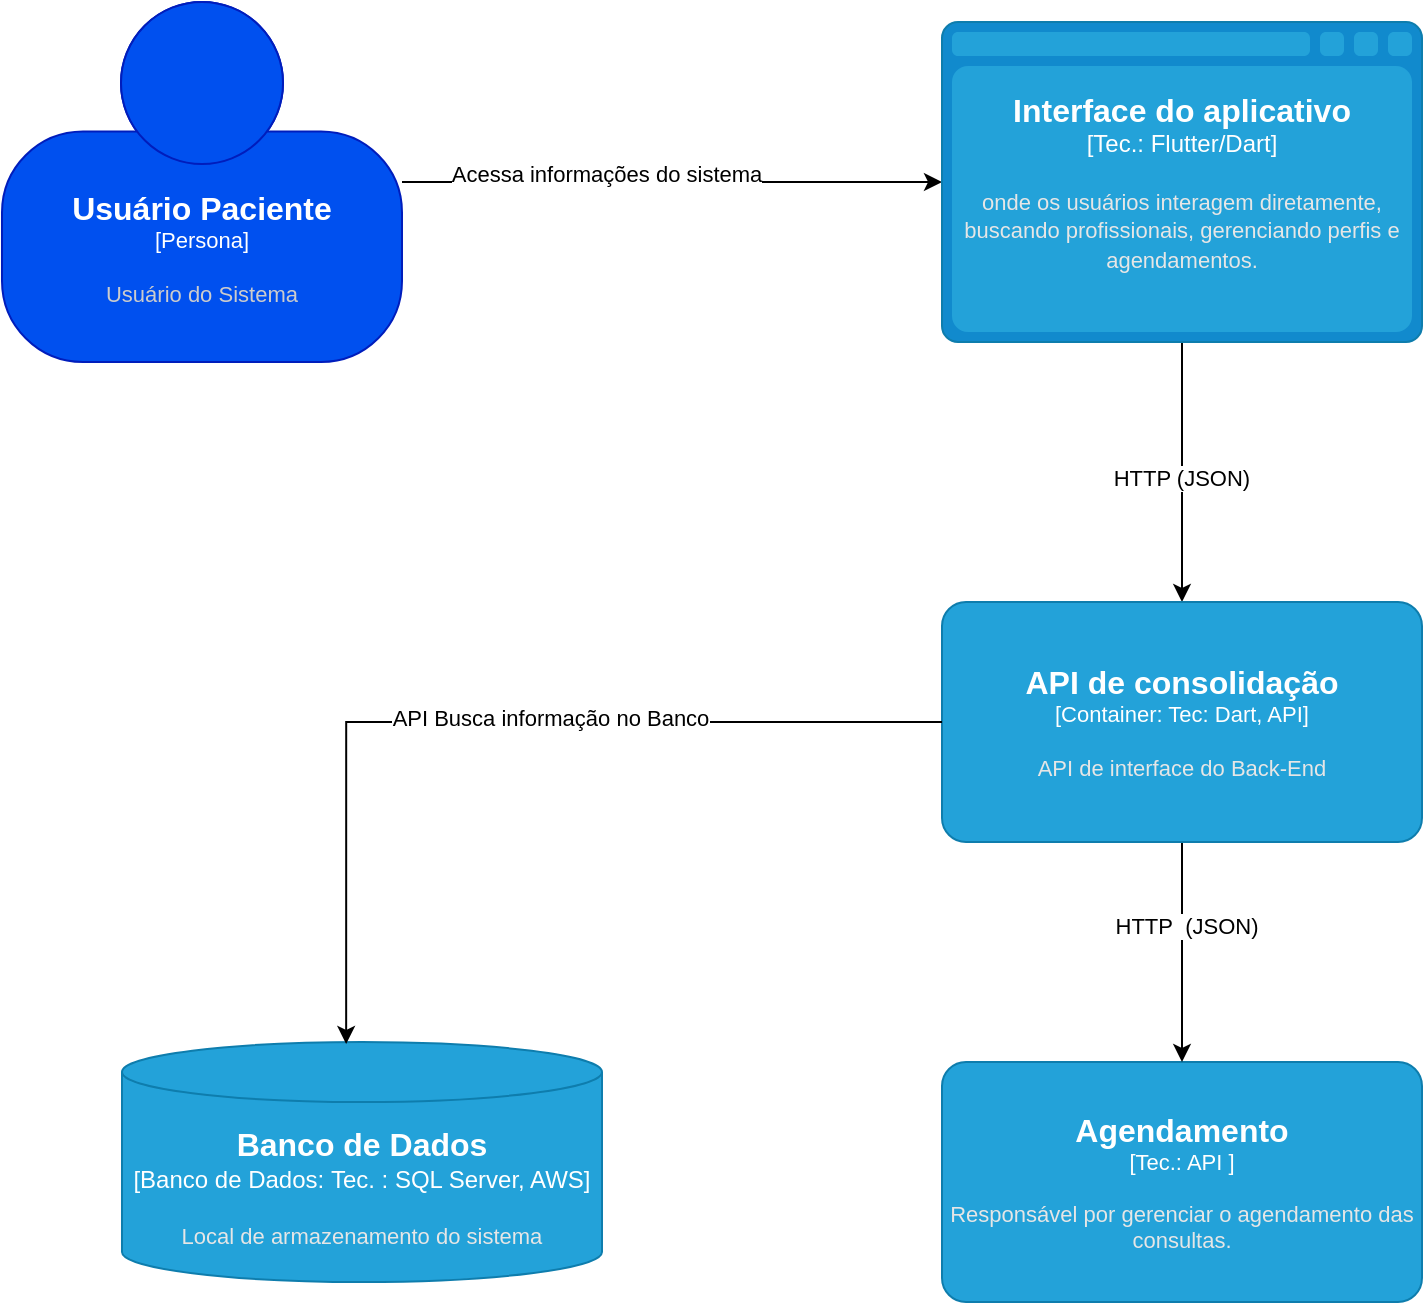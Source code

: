 <mxfile version="24.7.16">
  <diagram name="Página-1" id="Q2ozTcVwoADJJKUGsbL5">
    <mxGraphModel dx="1434" dy="1913" grid="1" gridSize="10" guides="1" tooltips="1" connect="1" arrows="1" fold="1" page="1" pageScale="1" pageWidth="827" pageHeight="1169" math="0" shadow="0">
      <root>
        <mxCell id="0" />
        <mxCell id="1" parent="0" />
        <mxCell id="va3zuWsxkhMCg-mi4iTv-41" style="edgeStyle=orthogonalEdgeStyle;rounded=0;orthogonalLoop=1;jettySize=auto;html=1;" parent="1" source="va3zuWsxkhMCg-mi4iTv-21" target="va3zuWsxkhMCg-mi4iTv-28" edge="1">
          <mxGeometry relative="1" as="geometry" />
        </mxCell>
        <mxCell id="va3zuWsxkhMCg-mi4iTv-42" value="Acessa informações do sistema" style="edgeLabel;html=1;align=center;verticalAlign=middle;resizable=0;points=[];" parent="va3zuWsxkhMCg-mi4iTv-41" vertex="1" connectable="0">
          <mxGeometry x="-0.244" y="4" relative="1" as="geometry">
            <mxPoint as="offset" />
          </mxGeometry>
        </mxCell>
        <object placeholders="1" c4Name="Usuário Paciente" c4Type="Persona" c4Description="Usuário do Sistema" label="&lt;font style=&quot;font-size: 16px&quot;&gt;&lt;b&gt;%c4Name%&lt;/b&gt;&lt;/font&gt;&lt;div&gt;[%c4Type%]&lt;/div&gt;&lt;br&gt;&lt;div&gt;&lt;font style=&quot;font-size: 11px&quot;&gt;&lt;font color=&quot;#cccccc&quot;&gt;%c4Description%&lt;/font&gt;&lt;/div&gt;" id="va3zuWsxkhMCg-mi4iTv-21">
          <mxCell style="html=1;fontSize=11;dashed=0;whiteSpace=wrap;fillColor=#0050ef;strokeColor=#001DBC;shape=mxgraph.c4.person2;align=center;metaEdit=1;points=[[0.5,0,0],[1,0.5,0],[1,0.75,0],[0.75,1,0],[0.5,1,0],[0.25,1,0],[0,0.75,0],[0,0.5,0]];resizable=0;fontColor=#ffffff;" parent="1" vertex="1">
            <mxGeometry x="100" y="-1020" width="200" height="180" as="geometry" />
          </mxCell>
        </object>
        <mxCell id="va3zuWsxkhMCg-mi4iTv-44" style="edgeStyle=orthogonalEdgeStyle;rounded=0;orthogonalLoop=1;jettySize=auto;html=1;" parent="1" source="va3zuWsxkhMCg-mi4iTv-28" target="va3zuWsxkhMCg-mi4iTv-43" edge="1">
          <mxGeometry relative="1" as="geometry" />
        </mxCell>
        <mxCell id="va3zuWsxkhMCg-mi4iTv-45" value="HTTP (JSON)&amp;nbsp;" style="edgeLabel;html=1;align=center;verticalAlign=middle;resizable=0;points=[];" parent="va3zuWsxkhMCg-mi4iTv-44" vertex="1" connectable="0">
          <mxGeometry x="0.036" y="1" relative="1" as="geometry">
            <mxPoint as="offset" />
          </mxGeometry>
        </mxCell>
        <object placeholders="1" c4Type="Interface do aplicativo" c4Container="Tec." c4Technology="Flutter/Dart" c4Description="onde os usuários interagem diretamente, buscando profissionais, gerenciando perfis e agendamentos." label="&lt;font style=&quot;font-size: 16px&quot;&gt;&lt;b&gt;%c4Type%&lt;/b&gt;&lt;/font&gt;&lt;div&gt;[%c4Container%:&amp;nbsp;%c4Technology%]&lt;/div&gt;&lt;br&gt;&lt;div&gt;&lt;font style=&quot;font-size: 11px&quot;&gt;&lt;font color=&quot;#E6E6E6&quot;&gt;%c4Description%&lt;/font&gt;&lt;/div&gt;" id="va3zuWsxkhMCg-mi4iTv-28">
          <mxCell style="shape=mxgraph.c4.webBrowserContainer2;whiteSpace=wrap;html=1;boundedLbl=1;rounded=0;labelBackgroundColor=none;strokeColor=#118ACD;fillColor=#23A2D9;strokeColor=#118ACD;strokeColor2=#0E7DAD;fontSize=12;fontColor=#ffffff;align=center;metaEdit=1;points=[[0.5,0,0],[1,0.25,0],[1,0.5,0],[1,0.75,0],[0.5,1,0],[0,0.75,0],[0,0.5,0],[0,0.25,0]];resizable=0;" parent="1" vertex="1">
            <mxGeometry x="570" y="-1010" width="240" height="160" as="geometry" />
          </mxCell>
        </object>
        <object placeholders="1" c4Type="Banco de Dados" c4Container="Banco de Dados" c4Technology="Tec. : SQL Server, AWS" c4Description="Local de armazenamento do sistema" label="&lt;font style=&quot;font-size: 16px&quot;&gt;&lt;b&gt;%c4Type%&lt;/b&gt;&lt;/font&gt;&lt;div&gt;[%c4Container%:&amp;nbsp;%c4Technology%]&lt;/div&gt;&lt;br&gt;&lt;div&gt;&lt;font style=&quot;font-size: 11px&quot;&gt;&lt;font color=&quot;#E6E6E6&quot;&gt;%c4Description%&lt;/font&gt;&lt;/div&gt;" id="va3zuWsxkhMCg-mi4iTv-31">
          <mxCell style="shape=cylinder3;size=15;whiteSpace=wrap;html=1;boundedLbl=1;rounded=0;labelBackgroundColor=none;fillColor=#23A2D9;fontSize=12;fontColor=#ffffff;align=center;strokeColor=#0E7DAD;metaEdit=1;points=[[0.5,0,0],[1,0.25,0],[1,0.5,0],[1,0.75,0],[0.5,1,0],[0,0.75,0],[0,0.5,0],[0,0.25,0]];resizable=0;" parent="1" vertex="1">
            <mxGeometry x="160" y="-500" width="240" height="120" as="geometry" />
          </mxCell>
        </object>
        <object placeholders="1" c4Name="Agendamento" c4Type="Tec." c4Technology="API " c4Description="Responsável por gerenciar o agendamento das consultas." label="&lt;font style=&quot;font-size: 16px&quot;&gt;&lt;b&gt;%c4Name%&lt;/b&gt;&lt;/font&gt;&lt;div&gt;[%c4Type%: %c4Technology%]&lt;/div&gt;&lt;br&gt;&lt;div&gt;&lt;font style=&quot;font-size: 11px&quot;&gt;&lt;font color=&quot;#E6E6E6&quot;&gt;%c4Description%&lt;/font&gt;&lt;/div&gt;" id="va3zuWsxkhMCg-mi4iTv-35">
          <mxCell style="rounded=1;whiteSpace=wrap;html=1;fontSize=11;labelBackgroundColor=none;fillColor=#23A2D9;fontColor=#ffffff;align=center;arcSize=10;strokeColor=#0E7DAD;metaEdit=1;resizable=0;points=[[0.25,0,0],[0.5,0,0],[0.75,0,0],[1,0.25,0],[1,0.5,0],[1,0.75,0],[0.75,1,0],[0.5,1,0],[0.25,1,0],[0,0.75,0],[0,0.5,0],[0,0.25,0]];" parent="1" vertex="1">
            <mxGeometry x="570" y="-490" width="240" height="120" as="geometry" />
          </mxCell>
        </object>
        <mxCell id="va3zuWsxkhMCg-mi4iTv-54" style="edgeStyle=orthogonalEdgeStyle;rounded=0;orthogonalLoop=1;jettySize=auto;html=1;" parent="1" source="va3zuWsxkhMCg-mi4iTv-43" target="va3zuWsxkhMCg-mi4iTv-35" edge="1">
          <mxGeometry relative="1" as="geometry" />
        </mxCell>
        <mxCell id="va3zuWsxkhMCg-mi4iTv-55" value="HTTP&amp;nbsp; (JSON)" style="edgeLabel;html=1;align=center;verticalAlign=middle;resizable=0;points=[];" parent="va3zuWsxkhMCg-mi4iTv-54" vertex="1" connectable="0">
          <mxGeometry x="-0.24" y="2" relative="1" as="geometry">
            <mxPoint as="offset" />
          </mxGeometry>
        </mxCell>
        <object placeholders="1" c4Name="API de consolidação" c4Type="Container" c4Technology="Tec: Dart, API" c4Description="API de interface do Back-End" label="&lt;font style=&quot;font-size: 16px&quot;&gt;&lt;b&gt;%c4Name%&lt;/b&gt;&lt;/font&gt;&lt;div&gt;[%c4Type%: %c4Technology%]&lt;/div&gt;&lt;br&gt;&lt;div&gt;&lt;font style=&quot;font-size: 11px&quot;&gt;&lt;font color=&quot;#E6E6E6&quot;&gt;%c4Description%&lt;/font&gt;&lt;/div&gt;" id="va3zuWsxkhMCg-mi4iTv-43">
          <mxCell style="rounded=1;whiteSpace=wrap;html=1;fontSize=11;labelBackgroundColor=none;fillColor=#23A2D9;fontColor=#ffffff;align=center;arcSize=10;strokeColor=#0E7DAD;metaEdit=1;resizable=0;points=[[0.25,0,0],[0.5,0,0],[0.75,0,0],[1,0.25,0],[1,0.5,0],[1,0.75,0],[0.75,1,0],[0.5,1,0],[0.25,1,0],[0,0.75,0],[0,0.5,0],[0,0.25,0]];" parent="1" vertex="1">
            <mxGeometry x="570" y="-720" width="240" height="120" as="geometry" />
          </mxCell>
        </object>
        <mxCell id="l2fkIZrMOk7euf9XlTRh-3" style="edgeStyle=orthogonalEdgeStyle;rounded=0;orthogonalLoop=1;jettySize=auto;html=1;entryX=0.467;entryY=0.008;entryDx=0;entryDy=0;entryPerimeter=0;" edge="1" parent="1" source="va3zuWsxkhMCg-mi4iTv-43" target="va3zuWsxkhMCg-mi4iTv-31">
          <mxGeometry relative="1" as="geometry" />
        </mxCell>
        <mxCell id="l2fkIZrMOk7euf9XlTRh-4" value="API Busca informação no Banco" style="edgeLabel;html=1;align=center;verticalAlign=middle;resizable=0;points=[];" vertex="1" connectable="0" parent="l2fkIZrMOk7euf9XlTRh-3">
          <mxGeometry x="-0.146" y="-2" relative="1" as="geometry">
            <mxPoint as="offset" />
          </mxGeometry>
        </mxCell>
      </root>
    </mxGraphModel>
  </diagram>
</mxfile>
